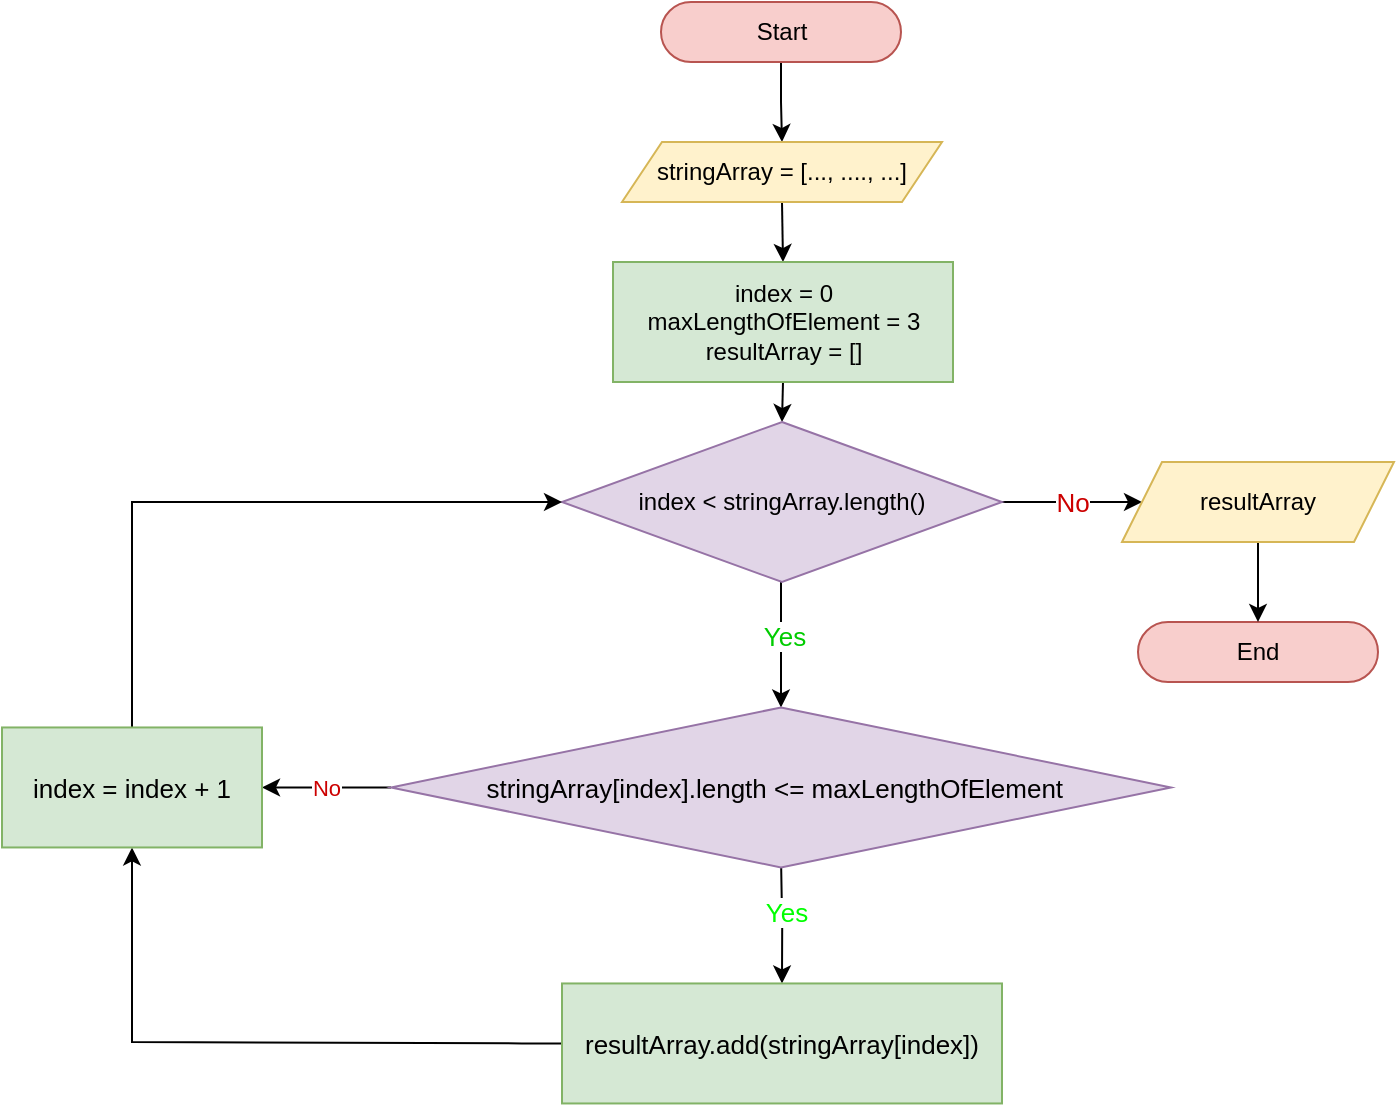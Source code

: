 <mxfile version="20.8.20" type="google" pages="5"><diagram id="Nlde6GwErjGAe1-147Qu" name="Задание 1"><mxGraphModel grid="1" page="1" gridSize="10" guides="1" tooltips="1" connect="1" arrows="1" fold="1" pageScale="1" pageWidth="827" pageHeight="1169" math="0" shadow="0"><root><mxCell id="0"/><mxCell id="1" parent="0"/><mxCell id="FmLtXvAJ-5FJZY3LYOiT-14" style="edgeStyle=orthogonalEdgeStyle;rounded=0;orthogonalLoop=1;jettySize=auto;html=1;entryX=0.5;entryY=0;entryDx=0;entryDy=0;fontSize=13;fontColor=#CC0000;" edge="1" parent="1" source="FmLtXvAJ-5FJZY3LYOiT-1" target="FmLtXvAJ-5FJZY3LYOiT-2"><mxGeometry relative="1" as="geometry"/></mxCell><mxCell id="FmLtXvAJ-5FJZY3LYOiT-1" value="Start" style="rounded=1;whiteSpace=wrap;html=1;arcSize=50;fillColor=#f8cecc;strokeColor=#b85450;" vertex="1" parent="1"><mxGeometry x="419.5" width="120" height="30" as="geometry"/></mxCell><mxCell id="Zh4U0vZgb_zlspybr8O_-2" style="edgeStyle=orthogonalEdgeStyle;rounded=0;orthogonalLoop=1;jettySize=auto;html=1;exitX=0.5;exitY=1;exitDx=0;exitDy=0;entryX=0.5;entryY=0;entryDx=0;entryDy=0;fontSize=13;fontColor=#000000;" edge="1" parent="1" source="FmLtXvAJ-5FJZY3LYOiT-2" target="FmLtXvAJ-5FJZY3LYOiT-3"><mxGeometry relative="1" as="geometry"/></mxCell><mxCell id="FmLtXvAJ-5FJZY3LYOiT-2" value="stringArray = [..., ...., ...]" style="shape=parallelogram;perimeter=parallelogramPerimeter;whiteSpace=wrap;html=1;fixedSize=1;fillColor=#fff2cc;strokeColor=#d6b656;" vertex="1" parent="1"><mxGeometry x="400" y="70" width="160" height="30" as="geometry"/></mxCell><mxCell id="Zh4U0vZgb_zlspybr8O_-3" style="edgeStyle=orthogonalEdgeStyle;rounded=0;orthogonalLoop=1;jettySize=auto;html=1;exitX=0.5;exitY=1;exitDx=0;exitDy=0;entryX=0.5;entryY=0;entryDx=0;entryDy=0;fontSize=13;fontColor=#000000;" edge="1" parent="1" source="FmLtXvAJ-5FJZY3LYOiT-3" target="FmLtXvAJ-5FJZY3LYOiT-4"><mxGeometry relative="1" as="geometry"/></mxCell><mxCell id="FmLtXvAJ-5FJZY3LYOiT-3" value="index = 0&lt;br&gt;maxLengthOfElement = 3&lt;br&gt;resultArray = []" style="rounded=0;whiteSpace=wrap;html=1;fillColor=#d5e8d4;strokeColor=#82b366;" vertex="1" parent="1"><mxGeometry x="395.5" y="130" width="170" height="60" as="geometry"/></mxCell><mxCell id="FmLtXvAJ-5FJZY3LYOiT-7" value="&lt;font style=&quot;font-size: 13px;&quot; color=&quot;#cc0000&quot;&gt;No&lt;/font&gt;" style="edgeStyle=orthogonalEdgeStyle;rounded=0;orthogonalLoop=1;jettySize=auto;html=1;entryX=0;entryY=0.5;entryDx=0;entryDy=0;fontSize=11;fontColor=#66B2FF;" edge="1" parent="1" source="FmLtXvAJ-5FJZY3LYOiT-4" target="Zh4U0vZgb_zlspybr8O_-1"><mxGeometry relative="1" as="geometry"><mxPoint x="605.5" y="250" as="targetPoint"/><Array as="points"/></mxGeometry></mxCell><mxCell id="FmLtXvAJ-5FJZY3LYOiT-17" style="edgeStyle=orthogonalEdgeStyle;rounded=0;orthogonalLoop=1;jettySize=auto;html=1;entryX=0.5;entryY=0;entryDx=0;entryDy=0;fontSize=13;fontColor=#CC0000;" edge="1" parent="1" source="FmLtXvAJ-5FJZY3LYOiT-4"><mxGeometry relative="1" as="geometry"><mxPoint x="479.5" y="352.73" as="targetPoint"/></mxGeometry></mxCell><mxCell id="FmLtXvAJ-5FJZY3LYOiT-18" value="&lt;font color=&quot;#00cc00&quot;&gt;Yes&lt;/font&gt;" style="edgeLabel;html=1;align=center;verticalAlign=middle;resizable=0;points=[];fontSize=13;fontColor=#CC0000;" connectable="0" vertex="1" parent="FmLtXvAJ-5FJZY3LYOiT-17"><mxGeometry x="-0.153" y="1" relative="1" as="geometry"><mxPoint as="offset"/></mxGeometry></mxCell><mxCell id="FmLtXvAJ-5FJZY3LYOiT-4" value="index &amp;lt; stringArray.length()" style="rhombus;whiteSpace=wrap;html=1;fillColor=#e1d5e7;strokeColor=#9673a6;" vertex="1" parent="1"><mxGeometry x="370" y="210" width="220" height="80" as="geometry"/></mxCell><mxCell id="FmLtXvAJ-5FJZY3LYOiT-6" value="End" style="rounded=1;whiteSpace=wrap;html=1;arcSize=50;fillColor=#f8cecc;strokeColor=#b85450;" vertex="1" parent="1"><mxGeometry x="658" y="310" width="120" height="30" as="geometry"/></mxCell><mxCell id="FmLtXvAJ-5FJZY3LYOiT-22" style="edgeStyle=orthogonalEdgeStyle;rounded=0;orthogonalLoop=1;jettySize=auto;html=1;entryX=0.5;entryY=0;entryDx=0;entryDy=0;fontSize=13;fontColor=#CC0000;" edge="1" parent="1" target="FmLtXvAJ-5FJZY3LYOiT-9"><mxGeometry relative="1" as="geometry"><mxPoint x="479.591" y="432.7" as="sourcePoint"/></mxGeometry></mxCell><mxCell id="FmLtXvAJ-5FJZY3LYOiT-24" value="Yes" style="edgeLabel;html=1;align=center;verticalAlign=middle;resizable=0;points=[];fontSize=13;fontColor=#00FF00;" connectable="0" vertex="1" parent="FmLtXvAJ-5FJZY3LYOiT-22"><mxGeometry x="-0.226" y="2" relative="1" as="geometry"><mxPoint as="offset"/></mxGeometry></mxCell><mxCell id="IgHXXz1qJOF5_WxDAsgW-1" value="&lt;font color=&quot;#cc0000&quot;&gt;No&lt;/font&gt;" style="edgeStyle=orthogonalEdgeStyle;rounded=0;orthogonalLoop=1;jettySize=auto;html=1;entryX=1;entryY=0.5;entryDx=0;entryDy=0;" edge="1" parent="1" source="FmLtXvAJ-5FJZY3LYOiT-8" target="FmLtXvAJ-5FJZY3LYOiT-12"><mxGeometry relative="1" as="geometry"/></mxCell><mxCell id="FmLtXvAJ-5FJZY3LYOiT-8" value="stringArray[index].length &amp;lt;= maxLengthOfElement&amp;nbsp;&amp;nbsp;" style="rhombus;whiteSpace=wrap;html=1;fontSize=13;fillColor=#e1d5e7;strokeColor=#9673a6;" vertex="1" parent="1"><mxGeometry x="284.5" y="352.73" width="390" height="80" as="geometry"/></mxCell><mxCell id="FmLtXvAJ-5FJZY3LYOiT-31" style="edgeStyle=orthogonalEdgeStyle;rounded=0;orthogonalLoop=1;jettySize=auto;html=1;fontSize=13;fontColor=#CC0000;" edge="1" parent="1" source="FmLtXvAJ-5FJZY3LYOiT-9" target="FmLtXvAJ-5FJZY3LYOiT-12"><mxGeometry relative="1" as="geometry"><mxPoint x="70" y="560" as="targetPoint"/><Array as="points"><mxPoint x="350" y="521"/><mxPoint x="155" y="520"/></Array></mxGeometry></mxCell><mxCell id="FmLtXvAJ-5FJZY3LYOiT-9" value="resultArray.add(stringArray[index])" style="rounded=0;whiteSpace=wrap;html=1;fontSize=13;fillColor=#d5e8d4;strokeColor=#82b366;" vertex="1" parent="1"><mxGeometry x="370" y="490.73" width="220" height="60" as="geometry"/></mxCell><mxCell id="FmLtXvAJ-5FJZY3LYOiT-32" style="edgeStyle=orthogonalEdgeStyle;rounded=0;orthogonalLoop=1;jettySize=auto;html=1;entryX=0;entryY=0.5;entryDx=0;entryDy=0;fontSize=13;fontColor=#CC0000;" edge="1" parent="1" source="FmLtXvAJ-5FJZY3LYOiT-12" target="FmLtXvAJ-5FJZY3LYOiT-4"><mxGeometry relative="1" as="geometry"><Array as="points"><mxPoint x="155" y="250"/></Array></mxGeometry></mxCell><mxCell id="FmLtXvAJ-5FJZY3LYOiT-12" value="index = index + 1" style="rounded=0;whiteSpace=wrap;html=1;fontSize=13;fillColor=#d5e8d4;strokeColor=#82b366;" vertex="1" parent="1"><mxGeometry x="90" y="362.73" width="130" height="60" as="geometry"/></mxCell><mxCell id="Zh4U0vZgb_zlspybr8O_-4" style="edgeStyle=orthogonalEdgeStyle;rounded=0;orthogonalLoop=1;jettySize=auto;html=1;exitX=0.5;exitY=1;exitDx=0;exitDy=0;entryX=0.5;entryY=0;entryDx=0;entryDy=0;fontSize=13;fontColor=#000000;" edge="1" parent="1" source="Zh4U0vZgb_zlspybr8O_-1" target="FmLtXvAJ-5FJZY3LYOiT-6"><mxGeometry relative="1" as="geometry"/></mxCell><mxCell id="Zh4U0vZgb_zlspybr8O_-1" value="resultArray" style="shape=parallelogram;perimeter=parallelogramPerimeter;whiteSpace=wrap;html=1;fixedSize=1;fillColor=#fff2cc;strokeColor=#d6b656;" vertex="1" parent="1"><mxGeometry x="650" y="230" width="136" height="40" as="geometry"/></mxCell></root></mxGraphModel></diagram><diagram id="e5oA-TKllSvsTjDWi_--" name="Задание 2"><mxGraphModel grid="1" page="1" gridSize="10" guides="1" tooltips="1" connect="1" arrows="1" fold="1" pageScale="1" pageWidth="827" pageHeight="1169" math="0" shadow="0"><root><mxCell id="0"/><mxCell id="1" parent="0"/><mxCell id="d073ni54wCDZHDJqqFnQ-15" style="edgeStyle=orthogonalEdgeStyle;rounded=0;orthogonalLoop=1;jettySize=auto;html=1;entryX=0.5;entryY=0;entryDx=0;entryDy=0;fontSize=13;fontColor=#000000;" edge="1" parent="1" source="d073ni54wCDZHDJqqFnQ-1" target="d073ni54wCDZHDJqqFnQ-2"><mxGeometry relative="1" as="geometry"/></mxCell><mxCell id="d073ni54wCDZHDJqqFnQ-1" value="Start" style="rounded=1;whiteSpace=wrap;html=1;fontSize=13;arcSize=50;fillColor=#f8cecc;strokeColor=#000000;" vertex="1" parent="1"><mxGeometry x="354" width="120" height="30" as="geometry"/></mxCell><mxCell id="d073ni54wCDZHDJqqFnQ-16" style="edgeStyle=orthogonalEdgeStyle;rounded=0;orthogonalLoop=1;jettySize=auto;html=1;entryX=0.5;entryY=0;entryDx=0;entryDy=0;fontSize=13;fontColor=#000000;" edge="1" parent="1" source="d073ni54wCDZHDJqqFnQ-2" target="d073ni54wCDZHDJqqFnQ-3"><mxGeometry relative="1" as="geometry"/></mxCell><mxCell id="d073ni54wCDZHDJqqFnQ-2" value="&lt;font color=&quot;#000000&quot;&gt;arr = []&lt;/font&gt;" style="shape=parallelogram;perimeter=parallelogramPerimeter;whiteSpace=wrap;html=1;fixedSize=1;strokeColor=#d6b656;fontSize=13;fillColor=#fff2cc;" vertex="1" parent="1"><mxGeometry x="354" y="70" width="120" height="30" as="geometry"/></mxCell><mxCell id="d073ni54wCDZHDJqqFnQ-17" style="edgeStyle=orthogonalEdgeStyle;rounded=0;orthogonalLoop=1;jettySize=auto;html=1;entryX=0.5;entryY=0;entryDx=0;entryDy=0;fontSize=13;fontColor=#000000;" edge="1" parent="1" source="d073ni54wCDZHDJqqFnQ-3" target="d073ni54wCDZHDJqqFnQ-4"><mxGeometry relative="1" as="geometry"/></mxCell><mxCell id="d073ni54wCDZHDJqqFnQ-3" value="startIndex = 0&lt;br&gt;endIndex = arr.lenght()" style="rounded=0;whiteSpace=wrap;html=1;strokeColor=#82b366;fontSize=13;fillColor=#d5e8d4;" vertex="1" parent="1"><mxGeometry x="324" y="160" width="180" height="50" as="geometry"/></mxCell><mxCell id="d073ni54wCDZHDJqqFnQ-6" style="edgeStyle=orthogonalEdgeStyle;rounded=0;orthogonalLoop=1;jettySize=auto;html=1;fontSize=13;fontColor=#000000;" edge="1" parent="1" source="d073ni54wCDZHDJqqFnQ-4"><mxGeometry relative="1" as="geometry"><mxPoint x="570" y="310" as="targetPoint"/></mxGeometry></mxCell><mxCell id="d073ni54wCDZHDJqqFnQ-11" value="No" style="edgeLabel;html=1;align=center;verticalAlign=middle;resizable=0;points=[];fontSize=13;fontColor=#000000;" connectable="0" vertex="1" parent="d073ni54wCDZHDJqqFnQ-6"><mxGeometry x="-0.239" y="-1" relative="1" as="geometry"><mxPoint y="1" as="offset"/></mxGeometry></mxCell><mxCell id="d073ni54wCDZHDJqqFnQ-12" value="Yes" style="edgeStyle=orthogonalEdgeStyle;rounded=0;orthogonalLoop=1;jettySize=auto;html=1;entryX=0.5;entryY=0;entryDx=0;entryDy=0;fontSize=13;fontColor=#000000;" edge="1" parent="1" source="d073ni54wCDZHDJqqFnQ-4" target="d073ni54wCDZHDJqqFnQ-7"><mxGeometry relative="1" as="geometry"/></mxCell><mxCell id="d073ni54wCDZHDJqqFnQ-4" value="startIndex &amp;lt; endIndex" style="rhombus;whiteSpace=wrap;html=1;strokeColor=#9673a6;fontSize=13;fillColor=#e1d5e7;" vertex="1" parent="1"><mxGeometry x="329" y="270" width="170" height="80" as="geometry"/></mxCell><mxCell id="d073ni54wCDZHDJqqFnQ-10" style="edgeStyle=orthogonalEdgeStyle;rounded=0;orthogonalLoop=1;jettySize=auto;html=1;entryX=0;entryY=0.5;entryDx=0;entryDy=0;fontSize=13;fontColor=#000000;" edge="1" parent="1" source="8Y_wZ5pzOa6OAPDcv03G-1" target="d073ni54wCDZHDJqqFnQ-9"><mxGeometry relative="1" as="geometry"><mxPoint x="630" y="350" as="sourcePoint"/></mxGeometry></mxCell><mxCell id="d073ni54wCDZHDJqqFnQ-13" style="edgeStyle=orthogonalEdgeStyle;rounded=0;orthogonalLoop=1;jettySize=auto;html=1;fontSize=13;fontColor=#000000;" edge="1" parent="1" source="d073ni54wCDZHDJqqFnQ-7" target="d073ni54wCDZHDJqqFnQ-8"><mxGeometry relative="1" as="geometry"/></mxCell><mxCell id="d073ni54wCDZHDJqqFnQ-7" value="temp = arr[endIndex]&lt;br&gt;arr[endIndex] = arr[startIndex]&lt;br&gt;arr[startIndex] = temp" style="rounded=0;whiteSpace=wrap;html=1;strokeColor=#82b366;fontSize=13;fillColor=#d5e8d4;" vertex="1" parent="1"><mxGeometry x="319" y="400" width="190" height="60" as="geometry"/></mxCell><mxCell id="d073ni54wCDZHDJqqFnQ-14" style="edgeStyle=orthogonalEdgeStyle;rounded=0;orthogonalLoop=1;jettySize=auto;html=1;entryX=0;entryY=0.5;entryDx=0;entryDy=0;fontSize=13;fontColor=#000000;" edge="1" parent="1" source="d073ni54wCDZHDJqqFnQ-8" target="d073ni54wCDZHDJqqFnQ-4"><mxGeometry relative="1" as="geometry"/></mxCell><mxCell id="d073ni54wCDZHDJqqFnQ-8" value="startIndex = startIndex + 1&amp;nbsp;&lt;br&gt;endIndex = endIndex - 1" style="rounded=0;whiteSpace=wrap;html=1;strokeColor=#82b366;fontSize=13;fillColor=#d5e8d4;" vertex="1" parent="1"><mxGeometry x="70" y="280" width="180" height="60" as="geometry"/></mxCell><mxCell id="d073ni54wCDZHDJqqFnQ-9" value="End" style="rounded=1;whiteSpace=wrap;html=1;fontSize=13;arcSize=50;fillColor=#f8cecc;strokeColor=#000000;" vertex="1" parent="1"><mxGeometry x="700" y="295" width="120" height="30" as="geometry"/></mxCell><mxCell id="8Y_wZ5pzOa6OAPDcv03G-1" value="arr" style="shape=parallelogram;perimeter=parallelogramPerimeter;whiteSpace=wrap;html=1;fixedSize=1;strokeColor=#d6b656;fontSize=13;fillColor=#fff2cc;" vertex="1" parent="1"><mxGeometry x="560" y="290" width="120" height="40" as="geometry"/></mxCell></root></mxGraphModel></diagram><diagram id="YdWfiqORJgUfmhRfwwjZ" name="Задание 3"><mxGraphModel grid="1" page="1" gridSize="10" guides="1" tooltips="1" connect="1" arrows="1" fold="1" pageScale="1" pageWidth="827" pageHeight="1169" math="0" shadow="0"><root><mxCell id="0"/><mxCell id="1" parent="0"/><mxCell id="vlcspP1ai6sPV_bdstT3-11" style="edgeStyle=orthogonalEdgeStyle;rounded=0;orthogonalLoop=1;jettySize=auto;html=1;fontSize=13;fontColor=#000000;" edge="1" parent="1" source="FchnyESLeXqRscgxif_r-1" target="FchnyESLeXqRscgxif_r-2"><mxGeometry relative="1" as="geometry"/></mxCell><mxCell id="FchnyESLeXqRscgxif_r-1" value="Start" style="rounded=1;whiteSpace=wrap;html=1;strokeColor=#b85450;fontSize=13;fillColor=#f8cecc;" vertex="1" parent="1"><mxGeometry x="354" width="120" height="30" as="geometry"/></mxCell><mxCell id="vlcspP1ai6sPV_bdstT3-10" style="edgeStyle=orthogonalEdgeStyle;rounded=0;orthogonalLoop=1;jettySize=auto;html=1;entryX=0.5;entryY=0;entryDx=0;entryDy=0;fontSize=13;fontColor=#000000;" edge="1" parent="1" source="FchnyESLeXqRscgxif_r-2" target="FchnyESLeXqRscgxif_r-3"><mxGeometry relative="1" as="geometry"/></mxCell><mxCell id="FchnyESLeXqRscgxif_r-2" value="arr = []" style="shape=parallelogram;perimeter=parallelogramPerimeter;whiteSpace=wrap;html=1;fixedSize=1;strokeColor=#d6b656;fontSize=13;fillColor=#fff2cc;" vertex="1" parent="1"><mxGeometry x="354" y="50" width="120" height="60" as="geometry"/></mxCell><mxCell id="vlcspP1ai6sPV_bdstT3-9" style="edgeStyle=orthogonalEdgeStyle;rounded=0;orthogonalLoop=1;jettySize=auto;html=1;entryX=0.5;entryY=0;entryDx=0;entryDy=0;fontSize=13;fontColor=#000000;" edge="1" parent="1" source="FchnyESLeXqRscgxif_r-3" target="FchnyESLeXqRscgxif_r-4"><mxGeometry relative="1" as="geometry"/></mxCell><mxCell id="FchnyESLeXqRscgxif_r-3" value="index = 1&lt;br&gt;inedexMinElement = 0&lt;br&gt;indexMaxElement = 0&lt;br&gt;sum = 0" style="rounded=0;whiteSpace=wrap;html=1;strokeColor=#82b366;fontSize=13;fillColor=#d5e8d4;" vertex="1" parent="1"><mxGeometry x="336" y="140" width="156" height="80" as="geometry"/></mxCell><mxCell id="vlcspP1ai6sPV_bdstT3-7" style="edgeStyle=orthogonalEdgeStyle;rounded=0;orthogonalLoop=1;jettySize=auto;html=1;entryX=0.5;entryY=0;entryDx=0;entryDy=0;fontSize=13;fontColor=#000000;" edge="1" parent="1" source="FchnyESLeXqRscgxif_r-4" target="FchnyESLeXqRscgxif_r-5"><mxGeometry relative="1" as="geometry"/></mxCell><mxCell id="vlcspP1ai6sPV_bdstT3-12" value="Yes" style="edgeLabel;html=1;align=center;verticalAlign=middle;resizable=0;points=[];fontSize=13;fontColor=#000000;" connectable="0" vertex="1" parent="vlcspP1ai6sPV_bdstT3-7"><mxGeometry x="-0.121" y="1" relative="1" as="geometry"><mxPoint as="offset"/></mxGeometry></mxCell><mxCell id="vlcspP1ai6sPV_bdstT3-8" style="edgeStyle=orthogonalEdgeStyle;rounded=0;orthogonalLoop=1;jettySize=auto;html=1;entryX=1;entryY=0.5;entryDx=0;entryDy=0;fontSize=13;fontColor=#000000;exitX=0;exitY=0.5;exitDx=0;exitDy=0;" edge="1" parent="1" source="FchnyESLeXqRscgxif_r-4" target="FchnyESLeXqRscgxif_r-10"><mxGeometry relative="1" as="geometry"><mxPoint x="244" y="307.5" as="sourcePoint"/></mxGeometry></mxCell><mxCell id="vlcspP1ai6sPV_bdstT3-20" style="edgeStyle=orthogonalEdgeStyle;rounded=0;orthogonalLoop=1;jettySize=auto;html=1;fontSize=13;fontColor=#000000;entryX=0.5;entryY=0;entryDx=0;entryDy=0;" edge="1" parent="1" source="FchnyESLeXqRscgxif_r-4" target="vlcspP1ai6sPV_bdstT3-19"><mxGeometry relative="1" as="geometry"><mxPoint x="550" y="590" as="targetPoint"/><Array as="points"><mxPoint x="645" y="310"/></Array></mxGeometry></mxCell><mxCell id="vlcspP1ai6sPV_bdstT3-24" value="No" style="edgeLabel;html=1;align=center;verticalAlign=middle;resizable=0;points=[];fontSize=13;fontColor=#000000;" connectable="0" vertex="1" parent="vlcspP1ai6sPV_bdstT3-20"><mxGeometry x="-0.161" y="-1" relative="1" as="geometry"><mxPoint as="offset"/></mxGeometry></mxCell><mxCell id="FchnyESLeXqRscgxif_r-4" value="index &amp;lt; arr.lenght()" style="rhombus;whiteSpace=wrap;html=1;strokeColor=#9673a6;fontSize=13;fillColor=#e1d5e7;" vertex="1" parent="1"><mxGeometry x="324" y="270" width="180" height="80" as="geometry"/></mxCell><mxCell id="vlcspP1ai6sPV_bdstT3-5" style="edgeStyle=orthogonalEdgeStyle;rounded=0;orthogonalLoop=1;jettySize=auto;html=1;entryX=0.5;entryY=0;entryDx=0;entryDy=0;fontSize=13;fontColor=#000000;" edge="1" parent="1" source="FchnyESLeXqRscgxif_r-5" target="FchnyESLeXqRscgxif_r-6"><mxGeometry relative="1" as="geometry"/></mxCell><mxCell id="vlcspP1ai6sPV_bdstT3-13" value="Yes" style="edgeLabel;html=1;align=center;verticalAlign=middle;resizable=0;points=[];fontSize=13;fontColor=#000000;" connectable="0" vertex="1" parent="vlcspP1ai6sPV_bdstT3-5"><mxGeometry x="-0.218" relative="1" as="geometry"><mxPoint as="offset"/></mxGeometry></mxCell><mxCell id="vlcspP1ai6sPV_bdstT3-6" style="edgeStyle=orthogonalEdgeStyle;rounded=0;orthogonalLoop=1;jettySize=auto;html=1;entryX=1;entryY=0.5;entryDx=0;entryDy=0;fontSize=13;fontColor=#000000;exitX=0;exitY=0.5;exitDx=0;exitDy=0;" edge="1" parent="1" source="FchnyESLeXqRscgxif_r-5" target="FchnyESLeXqRscgxif_r-8"><mxGeometry relative="1" as="geometry"><mxPoint x="269" y="420" as="sourcePoint"/><Array as="points"/></mxGeometry></mxCell><mxCell id="vlcspP1ai6sPV_bdstT3-15" value="No" style="edgeLabel;html=1;align=center;verticalAlign=middle;resizable=0;points=[];fontSize=13;fontColor=#000000;" connectable="0" vertex="1" parent="vlcspP1ai6sPV_bdstT3-6"><mxGeometry x="-0.175" y="1" relative="1" as="geometry"><mxPoint as="offset"/></mxGeometry></mxCell><mxCell id="FchnyESLeXqRscgxif_r-5" value="arr[index] &amp;gt; arr[indexMaxElement]" style="rhombus;whiteSpace=wrap;html=1;strokeColor=#9673a6;fontSize=13;fillColor=#e1d5e7;" vertex="1" parent="1"><mxGeometry x="318" y="380" width="251" height="80" as="geometry"/></mxCell><mxCell id="vlcspP1ai6sPV_bdstT3-49" style="edgeStyle=orthogonalEdgeStyle;rounded=0;orthogonalLoop=1;jettySize=auto;html=1;fontSize=13;fontColor=#000000;" edge="1" parent="1" source="FchnyESLeXqRscgxif_r-6"><mxGeometry relative="1" as="geometry"><mxPoint x="160" y="570" as="targetPoint"/><Array as="points"><mxPoint x="440" y="570"/><mxPoint x="240" y="570"/></Array></mxGeometry></mxCell><mxCell id="FchnyESLeXqRscgxif_r-6" value="indexMaxElement = index" style="rounded=0;whiteSpace=wrap;html=1;strokeColor=#82b366;fontSize=13;fillColor=#d5e8d4;" vertex="1" parent="1"><mxGeometry x="350" y="502.5" width="180" height="30" as="geometry"/></mxCell><mxCell id="vlcspP1ai6sPV_bdstT3-1" style="edgeStyle=orthogonalEdgeStyle;rounded=0;orthogonalLoop=1;jettySize=auto;html=1;entryX=0.5;entryY=0;entryDx=0;entryDy=0;fontSize=13;fontColor=#000000;" edge="1" parent="1" source="FchnyESLeXqRscgxif_r-8" target="FchnyESLeXqRscgxif_r-9"><mxGeometry relative="1" as="geometry"/></mxCell><mxCell id="vlcspP1ai6sPV_bdstT3-14" value="Yes" style="edgeLabel;html=1;align=center;verticalAlign=middle;resizable=0;points=[];fontSize=13;fontColor=#000000;" connectable="0" vertex="1" parent="vlcspP1ai6sPV_bdstT3-1"><mxGeometry x="-0.315" y="2" relative="1" as="geometry"><mxPoint as="offset"/></mxGeometry></mxCell><mxCell id="vlcspP1ai6sPV_bdstT3-46" style="edgeStyle=orthogonalEdgeStyle;rounded=0;orthogonalLoop=1;jettySize=auto;html=1;fontSize=13;fontColor=#000000;" edge="1" parent="1" source="FchnyESLeXqRscgxif_r-8"><mxGeometry relative="1" as="geometry"><mxPoint x="10" y="420" as="targetPoint"/></mxGeometry></mxCell><mxCell id="vlcspP1ai6sPV_bdstT3-47" value="No" style="edgeLabel;html=1;align=center;verticalAlign=middle;resizable=0;points=[];fontSize=13;fontColor=#000000;" connectable="0" vertex="1" parent="vlcspP1ai6sPV_bdstT3-46"><mxGeometry x="0.171" y="1" relative="1" as="geometry"><mxPoint as="offset"/></mxGeometry></mxCell><mxCell id="FchnyESLeXqRscgxif_r-8" value="arr[index] &amp;lt; arr[indexMinElement]" style="rhombus;whiteSpace=wrap;html=1;strokeColor=#9673a6;fontSize=13;fillColor=#e1d5e7;" vertex="1" parent="1"><mxGeometry x="50" y="380" width="220" height="80" as="geometry"/></mxCell><mxCell id="vlcspP1ai6sPV_bdstT3-2" style="edgeStyle=orthogonalEdgeStyle;rounded=0;orthogonalLoop=1;jettySize=auto;html=1;fontSize=13;fontColor=#000000;entryX=0;entryY=0.5;entryDx=0;entryDy=0;" edge="1" parent="1" source="FchnyESLeXqRscgxif_r-9" target="FchnyESLeXqRscgxif_r-10"><mxGeometry relative="1" as="geometry"><mxPoint x="30" y="301" as="targetPoint"/><Array as="points"><mxPoint x="160" y="570"/><mxPoint x="10" y="570"/><mxPoint x="10" y="310"/></Array></mxGeometry></mxCell><mxCell id="FchnyESLeXqRscgxif_r-9" value="indexMinElement = index" style="rounded=0;whiteSpace=wrap;html=1;strokeColor=#82b366;fontSize=13;fillColor=#d5e8d4;" vertex="1" parent="1"><mxGeometry x="80" y="502.5" width="160" height="30" as="geometry"/></mxCell><mxCell id="FchnyESLeXqRscgxif_r-10" value="index = index + 1" style="rounded=0;whiteSpace=wrap;html=1;strokeColor=#82b366;fontSize=13;fillColor=#d5e8d4;" vertex="1" parent="1"><mxGeometry x="130" y="295" width="120" height="30" as="geometry"/></mxCell><mxCell id="vlcspP1ai6sPV_bdstT3-27" style="edgeStyle=orthogonalEdgeStyle;rounded=0;orthogonalLoop=1;jettySize=auto;html=1;entryX=0.5;entryY=0;entryDx=0;entryDy=0;fontSize=13;fontColor=#000000;" edge="1" parent="1" source="vlcspP1ai6sPV_bdstT3-19" target="vlcspP1ai6sPV_bdstT3-21"><mxGeometry relative="1" as="geometry"/></mxCell><mxCell id="vlcspP1ai6sPV_bdstT3-31" value="Yes" style="edgeLabel;html=1;align=center;verticalAlign=middle;resizable=0;points=[];fontSize=13;fontColor=#000000;" connectable="0" vertex="1" parent="vlcspP1ai6sPV_bdstT3-27"><mxGeometry x="-0.231" y="3" relative="1" as="geometry"><mxPoint as="offset"/></mxGeometry></mxCell><mxCell id="vlcspP1ai6sPV_bdstT3-33" style="edgeStyle=orthogonalEdgeStyle;rounded=0;orthogonalLoop=1;jettySize=auto;html=1;entryX=0.5;entryY=0;entryDx=0;entryDy=0;fontSize=13;fontColor=#000000;" edge="1" parent="vlcspP1ai6sPV_bdstT3-27" source="vlcspP1ai6sPV_bdstT3-34" target="vlcspP1ai6sPV_bdstT3-35"><mxGeometry relative="1" as="geometry"/></mxCell><mxCell id="vlcspP1ai6sPV_bdstT3-41" style="edgeStyle=orthogonalEdgeStyle;rounded=0;orthogonalLoop=1;jettySize=auto;html=1;entryX=0.5;entryY=0;entryDx=0;entryDy=0;fontSize=13;fontColor=#000000;" edge="1" parent="1" source="vlcspP1ai6sPV_bdstT3-19" target="vlcspP1ai6sPV_bdstT3-32"><mxGeometry relative="1" as="geometry"><Array as="points"><mxPoint x="810" y="550"/><mxPoint x="810" y="800"/><mxPoint x="632" y="800"/></Array></mxGeometry></mxCell><mxCell id="vlcspP1ai6sPV_bdstT3-43" value="No" style="edgeLabel;html=1;align=center;verticalAlign=middle;resizable=0;points=[];fontSize=13;fontColor=#000000;" connectable="0" vertex="1" parent="vlcspP1ai6sPV_bdstT3-41"><mxGeometry x="-0.898" y="1" relative="1" as="geometry"><mxPoint as="offset"/></mxGeometry></mxCell><mxCell id="vlcspP1ai6sPV_bdstT3-19" value="indexMaxElement &amp;gt; indexMinElement + 1" style="rhombus;whiteSpace=wrap;html=1;strokeColor=#9673a6;fontSize=13;fillColor=#e1d5e7;fontColor=#000000;" vertex="1" parent="1"><mxGeometry x="490" y="510" width="310" height="80" as="geometry"/></mxCell><mxCell id="vlcspP1ai6sPV_bdstT3-28" style="edgeStyle=orthogonalEdgeStyle;rounded=0;orthogonalLoop=1;jettySize=auto;html=1;entryX=0.5;entryY=0;entryDx=0;entryDy=0;fontSize=13;fontColor=#000000;" edge="1" parent="1" source="vlcspP1ai6sPV_bdstT3-21" target="vlcspP1ai6sPV_bdstT3-26"><mxGeometry relative="1" as="geometry"/></mxCell><mxCell id="vlcspP1ai6sPV_bdstT3-21" value="indexMinElement = indexMinElement + 1" style="rounded=0;whiteSpace=wrap;html=1;strokeColor=#82b366;fontSize=13;fillColor=#d5e8d4;" vertex="1" parent="1"><mxGeometry x="515" y="640" width="260" height="40" as="geometry"/></mxCell><mxCell id="vlcspP1ai6sPV_bdstT3-30" style="edgeStyle=orthogonalEdgeStyle;rounded=0;orthogonalLoop=1;jettySize=auto;html=1;fontSize=13;fontColor=#000000;entryX=0.01;entryY=0.494;entryDx=0;entryDy=0;entryPerimeter=0;" edge="1" parent="1" source="vlcspP1ai6sPV_bdstT3-26" target="vlcspP1ai6sPV_bdstT3-19"><mxGeometry relative="1" as="geometry"><mxPoint x="480" y="550" as="targetPoint"/><Array as="points"><mxPoint x="480" y="740"/><mxPoint x="480" y="550"/></Array></mxGeometry></mxCell><mxCell id="vlcspP1ai6sPV_bdstT3-26" value="sum = sum + arr[indexMinElement]" style="rounded=0;whiteSpace=wrap;html=1;strokeColor=#82b366;fontSize=13;fillColor=#d5e8d4;" vertex="1" parent="1"><mxGeometry x="520" y="720" width="250" height="40" as="geometry"/></mxCell><mxCell id="vlcspP1ai6sPV_bdstT3-36" value="Yes" style="edgeStyle=orthogonalEdgeStyle;rounded=0;orthogonalLoop=1;jettySize=auto;html=1;entryX=0.5;entryY=0;entryDx=0;entryDy=0;fontSize=13;fontColor=#000000;" edge="1" parent="1" source="vlcspP1ai6sPV_bdstT3-32" target="vlcspP1ai6sPV_bdstT3-34"><mxGeometry relative="1" as="geometry"/></mxCell><mxCell id="vlcspP1ai6sPV_bdstT3-38" style="edgeStyle=orthogonalEdgeStyle;rounded=0;orthogonalLoop=1;jettySize=auto;html=1;entryX=0.5;entryY=0;entryDx=0;entryDy=0;fontSize=13;fontColor=#000000;" edge="1" parent="1" source="vlcspP1ai6sPV_bdstT3-32" target="vlcspP1ai6sPV_bdstT3-37"><mxGeometry relative="1" as="geometry"><Array as="points"><mxPoint x="810" y="870"/><mxPoint x="810" y="1100"/><mxPoint x="650" y="1100"/></Array></mxGeometry></mxCell><mxCell id="vlcspP1ai6sPV_bdstT3-42" value="No" style="edgeLabel;html=1;align=center;verticalAlign=middle;resizable=0;points=[];fontSize=13;fontColor=#000000;" connectable="0" vertex="1" parent="vlcspP1ai6sPV_bdstT3-38"><mxGeometry x="-0.967" y="-1" relative="1" as="geometry"><mxPoint as="offset"/></mxGeometry></mxCell><mxCell id="vlcspP1ai6sPV_bdstT3-32" value="indexMinElement &amp;gt; indexMaxElement + 1" style="rhombus;whiteSpace=wrap;html=1;strokeColor=#9673a6;fontSize=13;fillColor=#e1d5e7;fontColor=#000000;" vertex="1" parent="1"><mxGeometry x="477" y="830" width="310" height="80" as="geometry"/></mxCell><mxCell id="vlcspP1ai6sPV_bdstT3-34" value="indexMaxElement = indexMaxElement + 1" style="rounded=0;whiteSpace=wrap;html=1;strokeColor=#82b366;fontSize=13;fillColor=#d5e8d4;" vertex="1" parent="1"><mxGeometry x="502" y="960" width="260" height="40" as="geometry"/></mxCell><mxCell id="vlcspP1ai6sPV_bdstT3-44" style="edgeStyle=orthogonalEdgeStyle;rounded=0;orthogonalLoop=1;jettySize=auto;html=1;entryX=0;entryY=0.5;entryDx=0;entryDy=0;fontSize=13;fontColor=#000000;" edge="1" parent="1" source="vlcspP1ai6sPV_bdstT3-35" target="vlcspP1ai6sPV_bdstT3-32"><mxGeometry relative="1" as="geometry"><Array as="points"><mxPoint x="457" y="1060"/><mxPoint x="457" y="870"/></Array></mxGeometry></mxCell><mxCell id="vlcspP1ai6sPV_bdstT3-35" value="sum = sum + arr[indexMaxElement]" style="rounded=0;whiteSpace=wrap;html=1;strokeColor=#82b366;fontSize=13;fillColor=#d5e8d4;" vertex="1" parent="1"><mxGeometry x="507" y="1040" width="250" height="40" as="geometry"/></mxCell><mxCell id="vlcspP1ai6sPV_bdstT3-40" style="edgeStyle=orthogonalEdgeStyle;rounded=0;orthogonalLoop=1;jettySize=auto;html=1;entryX=0.5;entryY=0;entryDx=0;entryDy=0;fontSize=13;fontColor=#000000;" edge="1" parent="1" source="vlcspP1ai6sPV_bdstT3-37" target="vlcspP1ai6sPV_bdstT3-39"><mxGeometry relative="1" as="geometry"/></mxCell><mxCell id="vlcspP1ai6sPV_bdstT3-37" value="sum" style="shape=parallelogram;perimeter=parallelogramPerimeter;whiteSpace=wrap;html=1;fixedSize=1;strokeColor=#d6b656;fontSize=13;fillColor=#fff2cc;" vertex="1" parent="1"><mxGeometry x="590" y="1140" width="120" height="60" as="geometry"/></mxCell><mxCell id="vlcspP1ai6sPV_bdstT3-39" value="End" style="rounded=1;whiteSpace=wrap;html=1;strokeColor=#b85450;fontSize=13;fillColor=#f8cecc;" vertex="1" parent="1"><mxGeometry x="590" y="1255" width="120" height="30" as="geometry"/></mxCell></root></mxGraphModel></diagram><diagram id="NidYzmv9u9ExaT8j89ox" name="Задание 4"><mxGraphModel grid="1" page="1" gridSize="10" guides="1" tooltips="1" connect="1" arrows="1" fold="1" pageScale="1" pageWidth="827" pageHeight="1169" math="0" shadow="0"><root><mxCell id="0"/><mxCell id="1" parent="0"/><mxCell id="aMXqT3fsFI5g_IBhL2tr-7" style="edgeStyle=orthogonalEdgeStyle;rounded=0;orthogonalLoop=1;jettySize=auto;html=1;entryX=0.5;entryY=0;entryDx=0;entryDy=0;fontSize=13;fontColor=#000000;" edge="1" parent="1" source="aMXqT3fsFI5g_IBhL2tr-1" target="aMXqT3fsFI5g_IBhL2tr-2"><mxGeometry relative="1" as="geometry"/></mxCell><mxCell id="aMXqT3fsFI5g_IBhL2tr-1" value="Start" style="rounded=1;whiteSpace=wrap;html=1;strokeColor=#b85450;fontSize=13;arcSize=50;fillColor=#f8cecc;" vertex="1" parent="1"><mxGeometry x="354" width="120" height="30" as="geometry"/></mxCell><mxCell id="aMXqT3fsFI5g_IBhL2tr-8" style="edgeStyle=orthogonalEdgeStyle;rounded=0;orthogonalLoop=1;jettySize=auto;html=1;exitX=0.5;exitY=1;exitDx=0;exitDy=0;entryX=0.5;entryY=0;entryDx=0;entryDy=0;fontSize=13;fontColor=#000000;" edge="1" parent="1" source="aMXqT3fsFI5g_IBhL2tr-2" target="aMXqT3fsFI5g_IBhL2tr-3"><mxGeometry relative="1" as="geometry"/></mxCell><mxCell id="aMXqT3fsFI5g_IBhL2tr-2" value="arr = []" style="shape=parallelogram;perimeter=parallelogramPerimeter;whiteSpace=wrap;html=1;fixedSize=1;strokeColor=#d6b656;fontSize=13;fillColor=#fff2cc;" vertex="1" parent="1"><mxGeometry x="354" y="61" width="120" height="39" as="geometry"/></mxCell><mxCell id="aMXqT3fsFI5g_IBhL2tr-9" style="edgeStyle=orthogonalEdgeStyle;rounded=0;orthogonalLoop=1;jettySize=auto;html=1;exitX=0.5;exitY=1;exitDx=0;exitDy=0;entryX=0.5;entryY=0;entryDx=0;entryDy=0;fontSize=13;fontColor=#000000;" edge="1" parent="1" source="aMXqT3fsFI5g_IBhL2tr-3" target="aMXqT3fsFI5g_IBhL2tr-4"><mxGeometry relative="1" as="geometry"/></mxCell><mxCell id="aMXqT3fsFI5g_IBhL2tr-3" value="index = 0&lt;br&gt;abs = 0&lt;br&gt;len = arr.lenght()" style="rounded=0;whiteSpace=wrap;html=1;strokeColor=#82b366;fontSize=13;fillColor=#d5e8d4;" vertex="1" parent="1"><mxGeometry x="354" y="130" width="120" height="60" as="geometry"/></mxCell><mxCell id="aMXqT3fsFI5g_IBhL2tr-10" style="edgeStyle=orthogonalEdgeStyle;rounded=0;orthogonalLoop=1;jettySize=auto;html=1;exitX=0.5;exitY=1;exitDx=0;exitDy=0;entryX=0.5;entryY=0;entryDx=0;entryDy=0;fontSize=13;fontColor=#000000;" edge="1" parent="1" source="aMXqT3fsFI5g_IBhL2tr-4" target="aMXqT3fsFI5g_IBhL2tr-5"><mxGeometry relative="1" as="geometry"/></mxCell><mxCell id="aMXqT3fsFI5g_IBhL2tr-14" value="Yes" style="edgeLabel;html=1;align=center;verticalAlign=middle;resizable=0;points=[];fontSize=13;fontColor=#000000;" connectable="0" vertex="1" parent="aMXqT3fsFI5g_IBhL2tr-10"><mxGeometry x="-0.2" y="1" relative="1" as="geometry"><mxPoint as="offset"/></mxGeometry></mxCell><mxCell id="aMXqT3fsFI5g_IBhL2tr-16" value="No" style="edgeStyle=orthogonalEdgeStyle;rounded=0;orthogonalLoop=1;jettySize=auto;html=1;fontSize=13;fontColor=#000000;" edge="1" parent="1" source="aMXqT3fsFI5g_IBhL2tr-4" target="aMXqT3fsFI5g_IBhL2tr-15"><mxGeometry relative="1" as="geometry"/></mxCell><mxCell id="aMXqT3fsFI5g_IBhL2tr-4" value="index &amp;lt; len" style="rhombus;whiteSpace=wrap;html=1;strokeColor=#9673a6;fontSize=13;fillColor=#e1d5e7;" vertex="1" parent="1"><mxGeometry x="331" y="220" width="166" height="60" as="geometry"/></mxCell><mxCell id="aMXqT3fsFI5g_IBhL2tr-11" style="edgeStyle=orthogonalEdgeStyle;rounded=0;orthogonalLoop=1;jettySize=auto;html=1;exitX=0.5;exitY=1;exitDx=0;exitDy=0;entryX=0.5;entryY=0;entryDx=0;entryDy=0;fontSize=13;fontColor=#000000;" edge="1" parent="1" source="aMXqT3fsFI5g_IBhL2tr-5" target="aMXqT3fsFI5g_IBhL2tr-6"><mxGeometry relative="1" as="geometry"/></mxCell><mxCell id="aMXqT3fsFI5g_IBhL2tr-5" value="abs = abs + arr[index]" style="rounded=0;whiteSpace=wrap;html=1;strokeColor=#82b366;fontSize=13;fillColor=#d5e8d4;" vertex="1" parent="1"><mxGeometry x="346" y="310" width="136" height="40" as="geometry"/></mxCell><mxCell id="aMXqT3fsFI5g_IBhL2tr-13" style="edgeStyle=orthogonalEdgeStyle;rounded=0;orthogonalLoop=1;jettySize=auto;html=1;exitX=0;exitY=0.5;exitDx=0;exitDy=0;fontSize=13;fontColor=#000000;entryX=0;entryY=0.5;entryDx=0;entryDy=0;" edge="1" parent="1" source="aMXqT3fsFI5g_IBhL2tr-6" target="aMXqT3fsFI5g_IBhL2tr-4"><mxGeometry relative="1" as="geometry"><mxPoint x="260" y="260" as="targetPoint"/></mxGeometry></mxCell><mxCell id="aMXqT3fsFI5g_IBhL2tr-6" value="index = index + 1" style="rounded=0;whiteSpace=wrap;html=1;strokeColor=#82b366;fontSize=13;fillColor=#d5e8d4;" vertex="1" parent="1"><mxGeometry x="346" y="380" width="136" height="40" as="geometry"/></mxCell><mxCell id="aMXqT3fsFI5g_IBhL2tr-19" style="edgeStyle=orthogonalEdgeStyle;rounded=0;orthogonalLoop=1;jettySize=auto;html=1;exitX=1;exitY=0.5;exitDx=0;exitDy=0;entryX=0;entryY=0.5;entryDx=0;entryDy=0;fontSize=13;fontColor=#000000;" edge="1" parent="1" source="aMXqT3fsFI5g_IBhL2tr-15" target="aMXqT3fsFI5g_IBhL2tr-18"><mxGeometry relative="1" as="geometry"/></mxCell><mxCell id="aMXqT3fsFI5g_IBhL2tr-15" value="abs = abs / len" style="whiteSpace=wrap;html=1;fontSize=13;fillColor=#d5e8d4;strokeColor=#82b366;" vertex="1" parent="1"><mxGeometry x="530" y="235" width="120" height="30" as="geometry"/></mxCell><mxCell id="aMXqT3fsFI5g_IBhL2tr-22" style="edgeStyle=orthogonalEdgeStyle;rounded=0;orthogonalLoop=1;jettySize=auto;html=1;exitX=0.5;exitY=1;exitDx=0;exitDy=0;entryX=0.5;entryY=0;entryDx=0;entryDy=0;fontSize=13;fontColor=#000000;" edge="1" parent="1" source="aMXqT3fsFI5g_IBhL2tr-18" target="aMXqT3fsFI5g_IBhL2tr-20"><mxGeometry relative="1" as="geometry"/></mxCell><mxCell id="aMXqT3fsFI5g_IBhL2tr-18" value="abs" style="shape=parallelogram;perimeter=parallelogramPerimeter;whiteSpace=wrap;html=1;fixedSize=1;strokeColor=#d6b656;fontSize=13;fillColor=#fff2cc;" vertex="1" parent="1"><mxGeometry x="680" y="230.5" width="120" height="39" as="geometry"/></mxCell><mxCell id="aMXqT3fsFI5g_IBhL2tr-20" value="End" style="rounded=1;whiteSpace=wrap;html=1;strokeColor=#b85450;fontSize=13;arcSize=50;fillColor=#f8cecc;" vertex="1" parent="1"><mxGeometry x="680" y="300" width="120" height="30" as="geometry"/></mxCell></root></mxGraphModel></diagram><diagram id="95Ej_fWHLRgcvSLgGcgp" name="Задание 5"><mxGraphModel grid="1" page="1" gridSize="10" guides="1" tooltips="1" connect="1" arrows="1" fold="1" pageScale="1" pageWidth="827" pageHeight="1169" math="0" shadow="0"><root><mxCell id="0"/><mxCell id="1" parent="0"/><mxCell id="bj8IlJ-ArFVVB2K3UGfY-3" style="edgeStyle=orthogonalEdgeStyle;rounded=0;orthogonalLoop=1;jettySize=auto;html=1;exitX=0.5;exitY=1;exitDx=0;exitDy=0;entryX=0.5;entryY=0;entryDx=0;entryDy=0;fontSize=13;fontColor=#000000;" edge="1" parent="1" source="bj8IlJ-ArFVVB2K3UGfY-1" target="bj8IlJ-ArFVVB2K3UGfY-2"><mxGeometry relative="1" as="geometry"/></mxCell><mxCell id="bj8IlJ-ArFVVB2K3UGfY-1" value="Start" style="rounded=1;whiteSpace=wrap;html=1;strokeColor=#b85450;fontSize=13;arcSize=50;fillColor=#f8cecc;" vertex="1" parent="1"><mxGeometry x="354" width="120" height="30" as="geometry"/></mxCell><mxCell id="bj8IlJ-ArFVVB2K3UGfY-5" style="edgeStyle=orthogonalEdgeStyle;rounded=0;orthogonalLoop=1;jettySize=auto;html=1;exitX=0.5;exitY=1;exitDx=0;exitDy=0;entryX=0.5;entryY=0;entryDx=0;entryDy=0;fontSize=13;fontColor=#000000;" edge="1" parent="1" source="bj8IlJ-ArFVVB2K3UGfY-2" target="bj8IlJ-ArFVVB2K3UGfY-4"><mxGeometry relative="1" as="geometry"/></mxCell><mxCell id="bj8IlJ-ArFVVB2K3UGfY-2" value="arr = []" style="shape=parallelogram;perimeter=parallelogramPerimeter;whiteSpace=wrap;html=1;fixedSize=1;strokeColor=#d6b656;fontSize=13;fillColor=#fff2cc;" vertex="1" parent="1"><mxGeometry x="354" y="60" width="120" height="30" as="geometry"/></mxCell><mxCell id="bj8IlJ-ArFVVB2K3UGfY-7" value="" style="edgeStyle=orthogonalEdgeStyle;rounded=0;orthogonalLoop=1;jettySize=auto;html=1;fontSize=13;fontColor=#000000;entryX=0.5;entryY=0;entryDx=0;entryDy=0;" edge="1" parent="1" source="bj8IlJ-ArFVVB2K3UGfY-4" target="bj8IlJ-ArFVVB2K3UGfY-18"><mxGeometry relative="1" as="geometry"><mxPoint x="414" y="190" as="targetPoint"/></mxGeometry></mxCell><mxCell id="bj8IlJ-ArFVVB2K3UGfY-4" value="Index = 0&lt;br&gt;deductible = 1&lt;br&gt;len = arr.lenght()" style="rounded=0;whiteSpace=wrap;html=1;strokeColor=#82b366;fontSize=13;fillColor=#d5e8d4;" vertex="1" parent="1"><mxGeometry x="354" y="110" width="120" height="60" as="geometry"/></mxCell><mxCell id="bj8IlJ-ArFVVB2K3UGfY-12" value="Yes" style="edgeStyle=orthogonalEdgeStyle;rounded=0;orthogonalLoop=1;jettySize=auto;html=1;exitX=0.5;exitY=1;exitDx=0;exitDy=0;entryX=0.5;entryY=0;entryDx=0;entryDy=0;fontSize=13;fontColor=#000000;" edge="1" parent="1" source="bj8IlJ-ArFVVB2K3UGfY-6" target="bj8IlJ-ArFVVB2K3UGfY-9"><mxGeometry relative="1" as="geometry"/></mxCell><mxCell id="bj8IlJ-ArFVVB2K3UGfY-22" value="" style="edgeStyle=orthogonalEdgeStyle;rounded=0;orthogonalLoop=1;jettySize=auto;html=1;fontSize=13;fontColor=#000000;" edge="1" parent="1" source="bj8IlJ-ArFVVB2K3UGfY-6" target="bj8IlJ-ArFVVB2K3UGfY-21"><mxGeometry relative="1" as="geometry"/></mxCell><mxCell id="bj8IlJ-ArFVVB2K3UGfY-27" value="No" style="edgeLabel;html=1;align=center;verticalAlign=middle;resizable=0;points=[];fontSize=13;fontColor=#000000;" connectable="0" vertex="1" parent="bj8IlJ-ArFVVB2K3UGfY-22"><mxGeometry x="-0.333" y="-1" relative="1" as="geometry"><mxPoint as="offset"/></mxGeometry></mxCell><mxCell id="bj8IlJ-ArFVVB2K3UGfY-6" value="index &amp;lt; len" style="rhombus;whiteSpace=wrap;html=1;fontSize=13;fillColor=#e1d5e7;strokeColor=#9673a6;rounded=0;" vertex="1" parent="1"><mxGeometry x="323" y="300" width="181" height="80" as="geometry"/></mxCell><mxCell id="bj8IlJ-ArFVVB2K3UGfY-11" value="Yes" style="edgeStyle=orthogonalEdgeStyle;rounded=0;orthogonalLoop=1;jettySize=auto;html=1;exitX=0.5;exitY=1;exitDx=0;exitDy=0;entryX=0.5;entryY=0;entryDx=0;entryDy=0;fontSize=13;fontColor=#000000;" edge="1" parent="1" source="bj8IlJ-ArFVVB2K3UGfY-9" target="bj8IlJ-ArFVVB2K3UGfY-10"><mxGeometry relative="1" as="geometry"/></mxCell><mxCell id="bj8IlJ-ArFVVB2K3UGfY-14" style="edgeStyle=orthogonalEdgeStyle;rounded=0;orthogonalLoop=1;jettySize=auto;html=1;exitX=0;exitY=0.5;exitDx=0;exitDy=0;entryX=1;entryY=0.5;entryDx=0;entryDy=0;fontSize=13;fontColor=#000000;" edge="1" parent="1" source="bj8IlJ-ArFVVB2K3UGfY-9" target="bj8IlJ-ArFVVB2K3UGfY-13"><mxGeometry relative="1" as="geometry"/></mxCell><mxCell id="bj8IlJ-ArFVVB2K3UGfY-15" value="No" style="edgeLabel;html=1;align=center;verticalAlign=middle;resizable=0;points=[];fontSize=13;fontColor=#000000;" connectable="0" vertex="1" parent="bj8IlJ-ArFVVB2K3UGfY-14"><mxGeometry x="-0.055" y="2" relative="1" as="geometry"><mxPoint x="1" as="offset"/></mxGeometry></mxCell><mxCell id="bj8IlJ-ArFVVB2K3UGfY-9" value="arr[Index] &amp;gt; arr[Index + 1]" style="rhombus;whiteSpace=wrap;html=1;fontSize=13;fillColor=#e1d5e7;strokeColor=#9673a6;rounded=0;" vertex="1" parent="1"><mxGeometry x="305.5" y="420" width="217" height="80" as="geometry"/></mxCell><mxCell id="TVgsU8Y2zLMv4DIRPHav-4" style="edgeStyle=orthogonalEdgeStyle;rounded=0;orthogonalLoop=1;jettySize=auto;html=1;exitX=0;exitY=0.5;exitDx=0;exitDy=0;fontSize=13;fontColor=#000000;" edge="1" parent="1" source="bj8IlJ-ArFVVB2K3UGfY-10" target="bj8IlJ-ArFVVB2K3UGfY-13"><mxGeometry relative="1" as="geometry"/></mxCell><mxCell id="bj8IlJ-ArFVVB2K3UGfY-10" value="temp = arr[Index + 1]&lt;br&gt;&amp;nbsp;arr[Index + 1] = arr[Index]&lt;br&gt;arr[Index] = temp&amp;nbsp;" style="whiteSpace=wrap;html=1;fontSize=13;fillColor=#d5e8d4;strokeColor=#82b366;rounded=0;" vertex="1" parent="1"><mxGeometry x="309" y="540" width="210" height="60" as="geometry"/></mxCell><mxCell id="bj8IlJ-ArFVVB2K3UGfY-20" style="edgeStyle=orthogonalEdgeStyle;rounded=0;orthogonalLoop=1;jettySize=auto;html=1;exitX=0.5;exitY=0;exitDx=0;exitDy=0;fontSize=13;fontColor=#000000;entryX=0;entryY=0.5;entryDx=0;entryDy=0;" edge="1" parent="1" source="bj8IlJ-ArFVVB2K3UGfY-13" target="bj8IlJ-ArFVVB2K3UGfY-6"><mxGeometry relative="1" as="geometry"><mxPoint x="320" y="340" as="targetPoint"/><Array as="points"><mxPoint x="175" y="340"/></Array></mxGeometry></mxCell><mxCell id="bj8IlJ-ArFVVB2K3UGfY-13" value="index = index + 1" style="whiteSpace=wrap;html=1;fontSize=13;fillColor=#d5e8d4;strokeColor=#82b366;rounded=0;" vertex="1" parent="1"><mxGeometry x="90" y="430" width="170" height="60" as="geometry"/></mxCell><mxCell id="bj8IlJ-ArFVVB2K3UGfY-23" style="edgeStyle=orthogonalEdgeStyle;rounded=0;orthogonalLoop=1;jettySize=auto;html=1;exitX=0.5;exitY=1;exitDx=0;exitDy=0;entryX=0.5;entryY=0;entryDx=0;entryDy=0;fontSize=13;fontColor=#000000;" edge="1" parent="1" source="bj8IlJ-ArFVVB2K3UGfY-18" target="bj8IlJ-ArFVVB2K3UGfY-6"><mxGeometry relative="1" as="geometry"/></mxCell><mxCell id="bj8IlJ-ArFVVB2K3UGfY-18" value="len = len - deductible" style="rounded=0;whiteSpace=wrap;html=1;strokeColor=#82b366;fontSize=13;fillColor=#d5e8d4;" vertex="1" parent="1"><mxGeometry x="342" y="200" width="144" height="30" as="geometry"/></mxCell><mxCell id="bj8IlJ-ArFVVB2K3UGfY-25" value="" style="edgeStyle=orthogonalEdgeStyle;rounded=0;orthogonalLoop=1;jettySize=auto;html=1;fontSize=13;fontColor=#000000;" edge="1" parent="1" source="bj8IlJ-ArFVVB2K3UGfY-21" target="bj8IlJ-ArFVVB2K3UGfY-24"><mxGeometry relative="1" as="geometry"/></mxCell><mxCell id="bj8IlJ-ArFVVB2K3UGfY-28" value="Yes" style="edgeLabel;html=1;align=center;verticalAlign=middle;resizable=0;points=[];fontSize=13;fontColor=#000000;" connectable="0" vertex="1" parent="bj8IlJ-ArFVVB2K3UGfY-25"><mxGeometry x="-0.238" y="-1" relative="1" as="geometry"><mxPoint as="offset"/></mxGeometry></mxCell><mxCell id="bj8IlJ-ArFVVB2K3UGfY-30" value="" style="edgeStyle=orthogonalEdgeStyle;rounded=0;orthogonalLoop=1;jettySize=auto;html=1;fontSize=13;fontColor=#000000;exitX=1;exitY=0.5;exitDx=0;exitDy=0;" edge="1" parent="1" source="bj8IlJ-ArFVVB2K3UGfY-21" target="bj8IlJ-ArFVVB2K3UGfY-29"><mxGeometry relative="1" as="geometry"><Array as="points"><mxPoint x="760" y="340"/></Array></mxGeometry></mxCell><mxCell id="TVgsU8Y2zLMv4DIRPHav-3" value="No" style="edgeLabel;html=1;align=center;verticalAlign=middle;resizable=0;points=[];fontSize=13;fontColor=#000000;" connectable="0" vertex="1" parent="bj8IlJ-ArFVVB2K3UGfY-30"><mxGeometry x="-0.683" y="3" relative="1" as="geometry"><mxPoint as="offset"/></mxGeometry></mxCell><mxCell id="bj8IlJ-ArFVVB2K3UGfY-21" value="&amp;nbsp;len &amp;gt; 1" style="rhombus;whiteSpace=wrap;html=1;fontSize=13;fillColor=#e1d5e7;strokeColor=#9673a6;rounded=0;" vertex="1" parent="1"><mxGeometry x="540" y="300" width="181" height="80" as="geometry"/></mxCell><mxCell id="bj8IlJ-ArFVVB2K3UGfY-26" style="edgeStyle=orthogonalEdgeStyle;rounded=0;orthogonalLoop=1;jettySize=auto;html=1;exitX=0;exitY=0.5;exitDx=0;exitDy=0;entryX=1;entryY=0.5;entryDx=0;entryDy=0;fontSize=13;fontColor=#000000;" edge="1" parent="1" source="bj8IlJ-ArFVVB2K3UGfY-24" target="bj8IlJ-ArFVVB2K3UGfY-18"><mxGeometry relative="1" as="geometry"/></mxCell><mxCell id="bj8IlJ-ArFVVB2K3UGfY-24" value="deductidle = deductible + 1" style="whiteSpace=wrap;html=1;fontSize=13;fillColor=#d5e8d4;strokeColor=#82b366;rounded=0;" vertex="1" parent="1"><mxGeometry x="545.75" y="200" width="169.5" height="30" as="geometry"/></mxCell><mxCell id="TVgsU8Y2zLMv4DIRPHav-2" style="edgeStyle=orthogonalEdgeStyle;rounded=0;orthogonalLoop=1;jettySize=auto;html=1;exitX=0.5;exitY=1;exitDx=0;exitDy=0;entryX=0.5;entryY=0;entryDx=0;entryDy=0;fontSize=13;fontColor=#000000;" edge="1" parent="1" source="bj8IlJ-ArFVVB2K3UGfY-29" target="TVgsU8Y2zLMv4DIRPHav-1"><mxGeometry relative="1" as="geometry"/></mxCell><mxCell id="bj8IlJ-ArFVVB2K3UGfY-29" value="arr" style="shape=parallelogram;perimeter=parallelogramPerimeter;whiteSpace=wrap;html=1;fixedSize=1;fontSize=13;fillColor=#fff2cc;strokeColor=#d6b656;rounded=0;" vertex="1" parent="1"><mxGeometry x="700" y="400" width="120" height="30" as="geometry"/></mxCell><mxCell id="TVgsU8Y2zLMv4DIRPHav-1" value="End" style="rounded=1;whiteSpace=wrap;html=1;strokeColor=#b85450;fontSize=13;arcSize=50;fillColor=#f8cecc;" vertex="1" parent="1"><mxGeometry x="700" y="460" width="120" height="30" as="geometry"/></mxCell></root></mxGraphModel></diagram></mxfile>